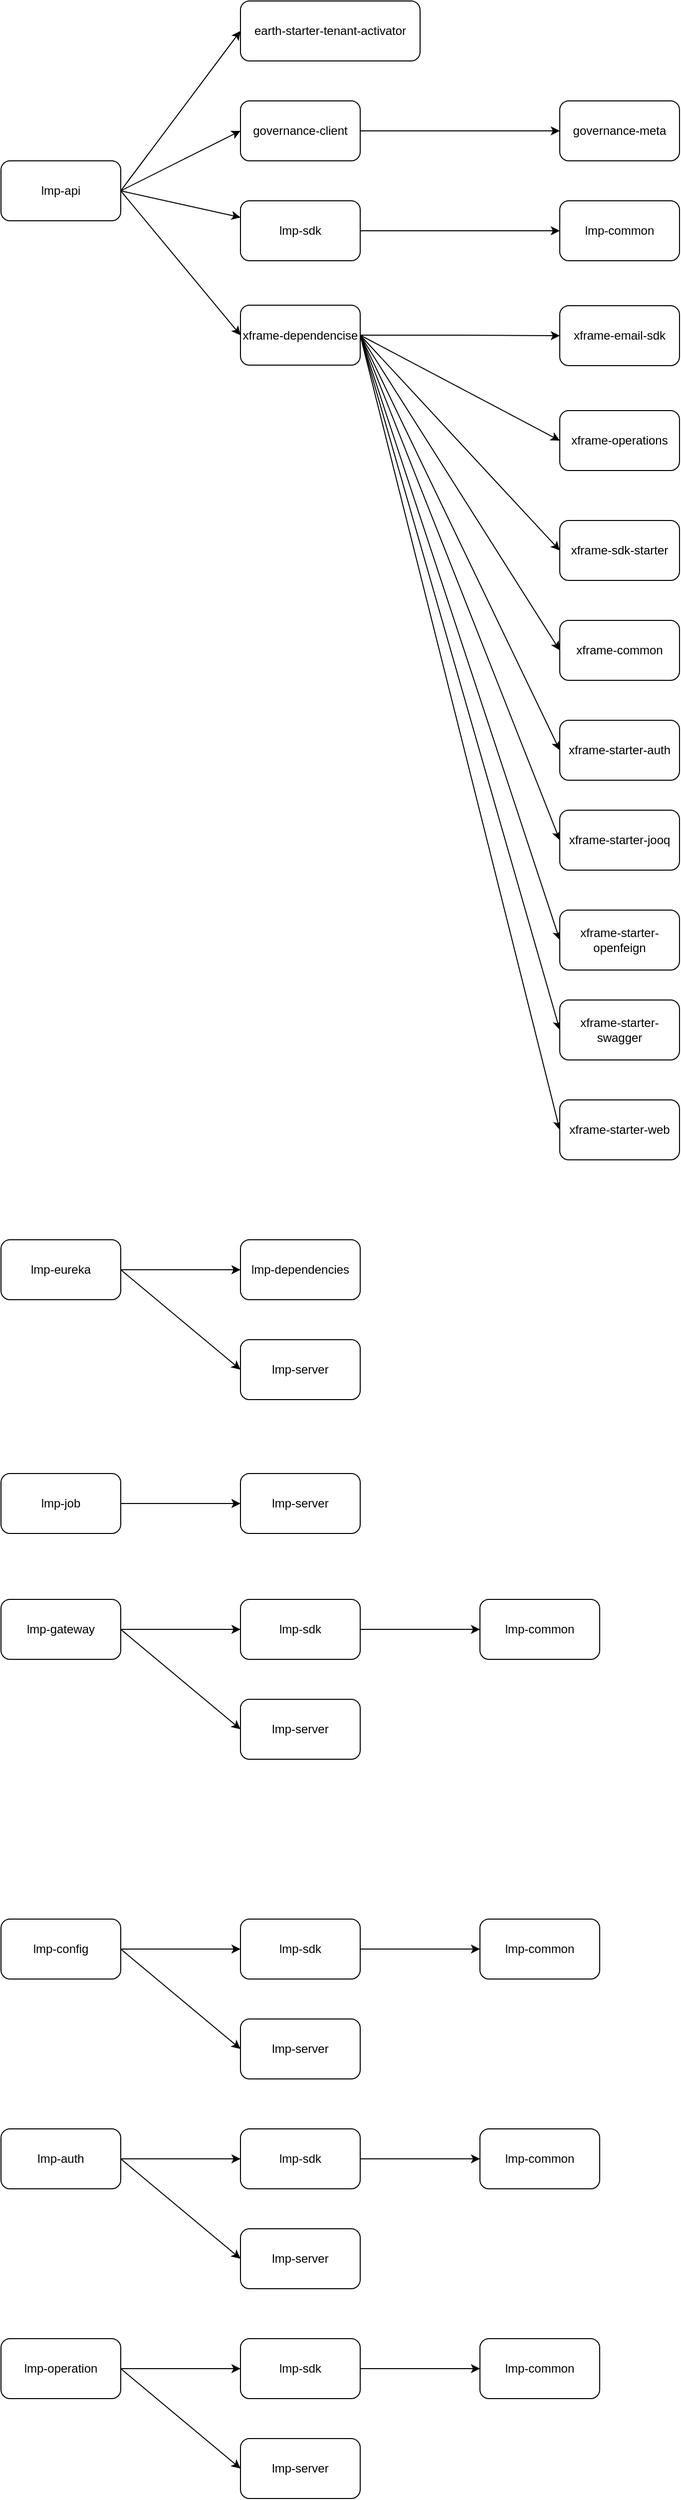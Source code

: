 <mxfile version="24.7.7">
  <diagram name="第 1 页" id="ioWE7EdjotPk2XemxLWw">
    <mxGraphModel dx="3141" dy="1132" grid="0" gridSize="10" guides="0" tooltips="1" connect="1" arrows="1" fold="1" page="1" pageScale="1" pageWidth="827" pageHeight="1169" math="0" shadow="0">
      <root>
        <mxCell id="0" />
        <mxCell id="1" parent="0" />
        <mxCell id="ENdCe34XOMe3RpwWYJYx-3" style="rounded=0;orthogonalLoop=1;jettySize=auto;html=1;exitX=1;exitY=0.5;exitDx=0;exitDy=0;entryX=0;entryY=0.5;entryDx=0;entryDy=0;" edge="1" parent="1" source="ENdCe34XOMe3RpwWYJYx-1" target="ENdCe34XOMe3RpwWYJYx-2">
          <mxGeometry relative="1" as="geometry" />
        </mxCell>
        <mxCell id="ENdCe34XOMe3RpwWYJYx-5" style="rounded=0;orthogonalLoop=1;jettySize=auto;html=1;entryX=0;entryY=0.5;entryDx=0;entryDy=0;exitX=1;exitY=0.5;exitDx=0;exitDy=0;" edge="1" parent="1" source="ENdCe34XOMe3RpwWYJYx-1" target="ENdCe34XOMe3RpwWYJYx-4">
          <mxGeometry relative="1" as="geometry" />
        </mxCell>
        <mxCell id="ENdCe34XOMe3RpwWYJYx-30" style="rounded=0;orthogonalLoop=1;jettySize=auto;html=1;exitX=1;exitY=0.5;exitDx=0;exitDy=0;" edge="1" parent="1" source="ENdCe34XOMe3RpwWYJYx-1" target="ENdCe34XOMe3RpwWYJYx-6">
          <mxGeometry relative="1" as="geometry" />
        </mxCell>
        <mxCell id="ENdCe34XOMe3RpwWYJYx-31" style="rounded=0;orthogonalLoop=1;jettySize=auto;html=1;exitX=1;exitY=0.5;exitDx=0;exitDy=0;entryX=0;entryY=0.5;entryDx=0;entryDy=0;" edge="1" parent="1" source="ENdCe34XOMe3RpwWYJYx-1" target="ENdCe34XOMe3RpwWYJYx-11">
          <mxGeometry relative="1" as="geometry" />
        </mxCell>
        <mxCell id="ENdCe34XOMe3RpwWYJYx-1" value="lmp-api" style="rounded=1;whiteSpace=wrap;html=1;" vertex="1" parent="1">
          <mxGeometry x="-40" y="440" width="120" height="60" as="geometry" />
        </mxCell>
        <mxCell id="ENdCe34XOMe3RpwWYJYx-2" value="earth-starter-tenant-activator" style="rounded=1;whiteSpace=wrap;html=1;" vertex="1" parent="1">
          <mxGeometry x="200" y="280" width="180" height="60" as="geometry" />
        </mxCell>
        <mxCell id="ENdCe34XOMe3RpwWYJYx-8" style="edgeStyle=orthogonalEdgeStyle;rounded=0;orthogonalLoop=1;jettySize=auto;html=1;exitX=1;exitY=0.5;exitDx=0;exitDy=0;" edge="1" parent="1" source="ENdCe34XOMe3RpwWYJYx-4" target="ENdCe34XOMe3RpwWYJYx-7">
          <mxGeometry relative="1" as="geometry" />
        </mxCell>
        <mxCell id="ENdCe34XOMe3RpwWYJYx-4" value="governance-client" style="rounded=1;whiteSpace=wrap;html=1;" vertex="1" parent="1">
          <mxGeometry x="200" y="380" width="120" height="60" as="geometry" />
        </mxCell>
        <mxCell id="ENdCe34XOMe3RpwWYJYx-9" style="edgeStyle=orthogonalEdgeStyle;rounded=0;orthogonalLoop=1;jettySize=auto;html=1;exitX=1;exitY=0.5;exitDx=0;exitDy=0;" edge="1" parent="1" source="ENdCe34XOMe3RpwWYJYx-6">
          <mxGeometry relative="1" as="geometry">
            <mxPoint x="520" y="510" as="targetPoint" />
          </mxGeometry>
        </mxCell>
        <mxCell id="ENdCe34XOMe3RpwWYJYx-6" value="lmp-sdk" style="rounded=1;whiteSpace=wrap;html=1;" vertex="1" parent="1">
          <mxGeometry x="200" y="480" width="120" height="60" as="geometry" />
        </mxCell>
        <mxCell id="ENdCe34XOMe3RpwWYJYx-7" value="governance-meta" style="rounded=1;whiteSpace=wrap;html=1;" vertex="1" parent="1">
          <mxGeometry x="520" y="380" width="120" height="60" as="geometry" />
        </mxCell>
        <mxCell id="ENdCe34XOMe3RpwWYJYx-10" value="lmp-common" style="rounded=1;whiteSpace=wrap;html=1;" vertex="1" parent="1">
          <mxGeometry x="520" y="480" width="120" height="60" as="geometry" />
        </mxCell>
        <mxCell id="ENdCe34XOMe3RpwWYJYx-13" style="edgeStyle=orthogonalEdgeStyle;rounded=0;orthogonalLoop=1;jettySize=auto;html=1;exitX=1;exitY=0.5;exitDx=0;exitDy=0;" edge="1" parent="1" source="ENdCe34XOMe3RpwWYJYx-11" target="ENdCe34XOMe3RpwWYJYx-12">
          <mxGeometry relative="1" as="geometry" />
        </mxCell>
        <mxCell id="ENdCe34XOMe3RpwWYJYx-22" style="rounded=0;orthogonalLoop=1;jettySize=auto;html=1;exitX=1;exitY=0.5;exitDx=0;exitDy=0;entryX=0;entryY=0.5;entryDx=0;entryDy=0;" edge="1" parent="1" source="ENdCe34XOMe3RpwWYJYx-11" target="ENdCe34XOMe3RpwWYJYx-14">
          <mxGeometry relative="1" as="geometry" />
        </mxCell>
        <mxCell id="ENdCe34XOMe3RpwWYJYx-23" style="rounded=0;orthogonalLoop=1;jettySize=auto;html=1;exitX=1;exitY=0.5;exitDx=0;exitDy=0;entryX=0;entryY=0.5;entryDx=0;entryDy=0;" edge="1" parent="1" source="ENdCe34XOMe3RpwWYJYx-11" target="ENdCe34XOMe3RpwWYJYx-15">
          <mxGeometry relative="1" as="geometry" />
        </mxCell>
        <mxCell id="ENdCe34XOMe3RpwWYJYx-24" style="rounded=0;orthogonalLoop=1;jettySize=auto;html=1;exitX=1;exitY=0.5;exitDx=0;exitDy=0;entryX=0;entryY=0.5;entryDx=0;entryDy=0;" edge="1" parent="1" source="ENdCe34XOMe3RpwWYJYx-11" target="ENdCe34XOMe3RpwWYJYx-20">
          <mxGeometry relative="1" as="geometry" />
        </mxCell>
        <mxCell id="ENdCe34XOMe3RpwWYJYx-25" style="rounded=0;orthogonalLoop=1;jettySize=auto;html=1;exitX=1;exitY=0.5;exitDx=0;exitDy=0;entryX=0;entryY=0.5;entryDx=0;entryDy=0;" edge="1" parent="1" source="ENdCe34XOMe3RpwWYJYx-11" target="ENdCe34XOMe3RpwWYJYx-21">
          <mxGeometry relative="1" as="geometry" />
        </mxCell>
        <mxCell id="ENdCe34XOMe3RpwWYJYx-26" style="rounded=0;orthogonalLoop=1;jettySize=auto;html=1;exitX=1;exitY=0.5;exitDx=0;exitDy=0;entryX=0;entryY=0.5;entryDx=0;entryDy=0;" edge="1" parent="1" source="ENdCe34XOMe3RpwWYJYx-11" target="ENdCe34XOMe3RpwWYJYx-18">
          <mxGeometry relative="1" as="geometry" />
        </mxCell>
        <mxCell id="ENdCe34XOMe3RpwWYJYx-27" style="rounded=0;orthogonalLoop=1;jettySize=auto;html=1;exitX=1;exitY=0.5;exitDx=0;exitDy=0;entryX=0;entryY=0.5;entryDx=0;entryDy=0;" edge="1" parent="1" source="ENdCe34XOMe3RpwWYJYx-11" target="ENdCe34XOMe3RpwWYJYx-16">
          <mxGeometry relative="1" as="geometry" />
        </mxCell>
        <mxCell id="ENdCe34XOMe3RpwWYJYx-28" style="rounded=0;orthogonalLoop=1;jettySize=auto;html=1;exitX=1;exitY=0.5;exitDx=0;exitDy=0;entryX=0;entryY=0.5;entryDx=0;entryDy=0;" edge="1" parent="1" source="ENdCe34XOMe3RpwWYJYx-11" target="ENdCe34XOMe3RpwWYJYx-17">
          <mxGeometry relative="1" as="geometry" />
        </mxCell>
        <mxCell id="ENdCe34XOMe3RpwWYJYx-29" style="rounded=0;orthogonalLoop=1;jettySize=auto;html=1;exitX=1;exitY=0.5;exitDx=0;exitDy=0;entryX=0;entryY=0.5;entryDx=0;entryDy=0;" edge="1" parent="1" source="ENdCe34XOMe3RpwWYJYx-11" target="ENdCe34XOMe3RpwWYJYx-19">
          <mxGeometry relative="1" as="geometry" />
        </mxCell>
        <mxCell id="ENdCe34XOMe3RpwWYJYx-11" value="xframe-dependencise" style="rounded=1;whiteSpace=wrap;html=1;" vertex="1" parent="1">
          <mxGeometry x="200" y="584.5" width="120" height="60" as="geometry" />
        </mxCell>
        <mxCell id="ENdCe34XOMe3RpwWYJYx-12" value="xframe-email-sdk" style="rounded=1;whiteSpace=wrap;html=1;" vertex="1" parent="1">
          <mxGeometry x="520" y="585" width="120" height="60" as="geometry" />
        </mxCell>
        <mxCell id="ENdCe34XOMe3RpwWYJYx-14" value="xframe-operations" style="rounded=1;whiteSpace=wrap;html=1;" vertex="1" parent="1">
          <mxGeometry x="520" y="690" width="120" height="60" as="geometry" />
        </mxCell>
        <mxCell id="ENdCe34XOMe3RpwWYJYx-15" value="xframe-sdk-starter" style="rounded=1;whiteSpace=wrap;html=1;" vertex="1" parent="1">
          <mxGeometry x="520" y="800" width="120" height="60" as="geometry" />
        </mxCell>
        <mxCell id="ENdCe34XOMe3RpwWYJYx-16" value="xframe-starter-openfeign" style="rounded=1;whiteSpace=wrap;html=1;" vertex="1" parent="1">
          <mxGeometry x="520" y="1190" width="120" height="60" as="geometry" />
        </mxCell>
        <mxCell id="ENdCe34XOMe3RpwWYJYx-17" value="xframe-starter-swagger" style="rounded=1;whiteSpace=wrap;html=1;" vertex="1" parent="1">
          <mxGeometry x="520" y="1280" width="120" height="60" as="geometry" />
        </mxCell>
        <mxCell id="ENdCe34XOMe3RpwWYJYx-18" value="xframe-starter-jooq" style="rounded=1;whiteSpace=wrap;html=1;" vertex="1" parent="1">
          <mxGeometry x="520" y="1090" width="120" height="60" as="geometry" />
        </mxCell>
        <mxCell id="ENdCe34XOMe3RpwWYJYx-19" value="xframe-starter-web" style="rounded=1;whiteSpace=wrap;html=1;" vertex="1" parent="1">
          <mxGeometry x="520" y="1380" width="120" height="60" as="geometry" />
        </mxCell>
        <mxCell id="ENdCe34XOMe3RpwWYJYx-20" value="xframe-common" style="rounded=1;whiteSpace=wrap;html=1;" vertex="1" parent="1">
          <mxGeometry x="520" y="900" width="120" height="60" as="geometry" />
        </mxCell>
        <mxCell id="ENdCe34XOMe3RpwWYJYx-21" value="xframe-starter-auth" style="rounded=1;whiteSpace=wrap;html=1;" vertex="1" parent="1">
          <mxGeometry x="520" y="1000" width="120" height="60" as="geometry" />
        </mxCell>
        <mxCell id="ENdCe34XOMe3RpwWYJYx-34" value="" style="edgeStyle=orthogonalEdgeStyle;rounded=0;orthogonalLoop=1;jettySize=auto;html=1;entryX=0;entryY=0.5;entryDx=0;entryDy=0;" edge="1" parent="1" source="ENdCe34XOMe3RpwWYJYx-32" target="ENdCe34XOMe3RpwWYJYx-35">
          <mxGeometry relative="1" as="geometry">
            <mxPoint x="160" y="1550" as="targetPoint" />
          </mxGeometry>
        </mxCell>
        <mxCell id="ENdCe34XOMe3RpwWYJYx-37" style="rounded=0;orthogonalLoop=1;jettySize=auto;html=1;exitX=1;exitY=0.5;exitDx=0;exitDy=0;entryX=0;entryY=0.5;entryDx=0;entryDy=0;" edge="1" parent="1" source="ENdCe34XOMe3RpwWYJYx-32" target="ENdCe34XOMe3RpwWYJYx-36">
          <mxGeometry relative="1" as="geometry" />
        </mxCell>
        <mxCell id="ENdCe34XOMe3RpwWYJYx-32" value="lmp-eureka" style="rounded=1;whiteSpace=wrap;html=1;" vertex="1" parent="1">
          <mxGeometry x="-40" y="1520" width="120" height="60" as="geometry" />
        </mxCell>
        <mxCell id="ENdCe34XOMe3RpwWYJYx-35" value="&lt;div&gt;lmp-dependencies&lt;/div&gt;" style="rounded=1;whiteSpace=wrap;html=1;" vertex="1" parent="1">
          <mxGeometry x="200" y="1520" width="120" height="60" as="geometry" />
        </mxCell>
        <mxCell id="ENdCe34XOMe3RpwWYJYx-36" value="lmp-server" style="rounded=1;whiteSpace=wrap;html=1;" vertex="1" parent="1">
          <mxGeometry x="200" y="1620" width="120" height="60" as="geometry" />
        </mxCell>
        <mxCell id="ENdCe34XOMe3RpwWYJYx-38" value="" style="edgeStyle=orthogonalEdgeStyle;rounded=0;orthogonalLoop=1;jettySize=auto;html=1;entryX=0;entryY=0.5;entryDx=0;entryDy=0;" edge="1" parent="1" source="ENdCe34XOMe3RpwWYJYx-40" target="ENdCe34XOMe3RpwWYJYx-41">
          <mxGeometry relative="1" as="geometry">
            <mxPoint x="160" y="1784" as="targetPoint" />
          </mxGeometry>
        </mxCell>
        <mxCell id="ENdCe34XOMe3RpwWYJYx-40" value="lmp-job" style="rounded=1;whiteSpace=wrap;html=1;" vertex="1" parent="1">
          <mxGeometry x="-40" y="1754" width="120" height="60" as="geometry" />
        </mxCell>
        <mxCell id="ENdCe34XOMe3RpwWYJYx-41" value="lmp-server" style="rounded=1;whiteSpace=wrap;html=1;" vertex="1" parent="1">
          <mxGeometry x="200" y="1754" width="120" height="60" as="geometry" />
        </mxCell>
        <mxCell id="ENdCe34XOMe3RpwWYJYx-48" style="rounded=0;orthogonalLoop=1;jettySize=auto;html=1;exitX=1;exitY=0.5;exitDx=0;exitDy=0;entryX=0;entryY=0.5;entryDx=0;entryDy=0;" edge="1" parent="1" source="ENdCe34XOMe3RpwWYJYx-44" target="ENdCe34XOMe3RpwWYJYx-46">
          <mxGeometry relative="1" as="geometry" />
        </mxCell>
        <mxCell id="ENdCe34XOMe3RpwWYJYx-49" style="rounded=0;orthogonalLoop=1;jettySize=auto;html=1;exitX=1;exitY=0.5;exitDx=0;exitDy=0;entryX=0;entryY=0.5;entryDx=0;entryDy=0;" edge="1" parent="1" source="ENdCe34XOMe3RpwWYJYx-44" target="ENdCe34XOMe3RpwWYJYx-47">
          <mxGeometry relative="1" as="geometry" />
        </mxCell>
        <mxCell id="ENdCe34XOMe3RpwWYJYx-44" value="lmp-gateway" style="rounded=1;whiteSpace=wrap;html=1;" vertex="1" parent="1">
          <mxGeometry x="-40" y="1880" width="120" height="60" as="geometry" />
        </mxCell>
        <mxCell id="ENdCe34XOMe3RpwWYJYx-51" style="edgeStyle=orthogonalEdgeStyle;rounded=0;orthogonalLoop=1;jettySize=auto;html=1;exitX=1;exitY=0.5;exitDx=0;exitDy=0;" edge="1" parent="1" source="ENdCe34XOMe3RpwWYJYx-46" target="ENdCe34XOMe3RpwWYJYx-50">
          <mxGeometry relative="1" as="geometry" />
        </mxCell>
        <mxCell id="ENdCe34XOMe3RpwWYJYx-46" value="&lt;div&gt;lmp-sdk&lt;/div&gt;" style="rounded=1;whiteSpace=wrap;html=1;" vertex="1" parent="1">
          <mxGeometry x="200" y="1880" width="120" height="60" as="geometry" />
        </mxCell>
        <mxCell id="ENdCe34XOMe3RpwWYJYx-47" value="&lt;div&gt;lmp-server&lt;/div&gt;" style="rounded=1;whiteSpace=wrap;html=1;" vertex="1" parent="1">
          <mxGeometry x="200" y="1980" width="120" height="60" as="geometry" />
        </mxCell>
        <mxCell id="ENdCe34XOMe3RpwWYJYx-50" value="&lt;div&gt;lmp-common&lt;/div&gt;" style="rounded=1;whiteSpace=wrap;html=1;" vertex="1" parent="1">
          <mxGeometry x="440" y="1880" width="120" height="60" as="geometry" />
        </mxCell>
        <mxCell id="ENdCe34XOMe3RpwWYJYx-55" style="rounded=0;orthogonalLoop=1;jettySize=auto;html=1;exitX=1;exitY=0.5;exitDx=0;exitDy=0;entryX=0;entryY=0.5;entryDx=0;entryDy=0;" edge="1" parent="1" source="ENdCe34XOMe3RpwWYJYx-57" target="ENdCe34XOMe3RpwWYJYx-60">
          <mxGeometry relative="1" as="geometry" />
        </mxCell>
        <mxCell id="ENdCe34XOMe3RpwWYJYx-56" style="rounded=0;orthogonalLoop=1;jettySize=auto;html=1;exitX=1;exitY=0.5;exitDx=0;exitDy=0;entryX=0;entryY=0.5;entryDx=0;entryDy=0;" edge="1" parent="1" source="ENdCe34XOMe3RpwWYJYx-57" target="ENdCe34XOMe3RpwWYJYx-61">
          <mxGeometry relative="1" as="geometry" />
        </mxCell>
        <mxCell id="ENdCe34XOMe3RpwWYJYx-57" value="lmp-config" style="rounded=1;whiteSpace=wrap;html=1;" vertex="1" parent="1">
          <mxGeometry x="-40" y="2200" width="120" height="60" as="geometry" />
        </mxCell>
        <mxCell id="ENdCe34XOMe3RpwWYJYx-59" style="edgeStyle=orthogonalEdgeStyle;rounded=0;orthogonalLoop=1;jettySize=auto;html=1;exitX=1;exitY=0.5;exitDx=0;exitDy=0;" edge="1" parent="1" source="ENdCe34XOMe3RpwWYJYx-60" target="ENdCe34XOMe3RpwWYJYx-62">
          <mxGeometry relative="1" as="geometry" />
        </mxCell>
        <mxCell id="ENdCe34XOMe3RpwWYJYx-60" value="&lt;div&gt;lmp-sdk&lt;/div&gt;" style="rounded=1;whiteSpace=wrap;html=1;" vertex="1" parent="1">
          <mxGeometry x="200" y="2200" width="120" height="60" as="geometry" />
        </mxCell>
        <mxCell id="ENdCe34XOMe3RpwWYJYx-61" value="&lt;div&gt;lmp-server&lt;/div&gt;" style="rounded=1;whiteSpace=wrap;html=1;" vertex="1" parent="1">
          <mxGeometry x="200" y="2300" width="120" height="60" as="geometry" />
        </mxCell>
        <mxCell id="ENdCe34XOMe3RpwWYJYx-62" value="&lt;div&gt;lmp-common&lt;/div&gt;" style="rounded=1;whiteSpace=wrap;html=1;" vertex="1" parent="1">
          <mxGeometry x="440" y="2200" width="120" height="60" as="geometry" />
        </mxCell>
        <mxCell id="ENdCe34XOMe3RpwWYJYx-63" style="rounded=0;orthogonalLoop=1;jettySize=auto;html=1;exitX=1;exitY=0.5;exitDx=0;exitDy=0;entryX=0;entryY=0.5;entryDx=0;entryDy=0;" edge="1" parent="1" source="ENdCe34XOMe3RpwWYJYx-65" target="ENdCe34XOMe3RpwWYJYx-67">
          <mxGeometry relative="1" as="geometry" />
        </mxCell>
        <mxCell id="ENdCe34XOMe3RpwWYJYx-64" style="rounded=0;orthogonalLoop=1;jettySize=auto;html=1;exitX=1;exitY=0.5;exitDx=0;exitDy=0;entryX=0;entryY=0.5;entryDx=0;entryDy=0;" edge="1" parent="1" source="ENdCe34XOMe3RpwWYJYx-65" target="ENdCe34XOMe3RpwWYJYx-68">
          <mxGeometry relative="1" as="geometry" />
        </mxCell>
        <mxCell id="ENdCe34XOMe3RpwWYJYx-65" value="lmp-auth" style="rounded=1;whiteSpace=wrap;html=1;" vertex="1" parent="1">
          <mxGeometry x="-40" y="2410" width="120" height="60" as="geometry" />
        </mxCell>
        <mxCell id="ENdCe34XOMe3RpwWYJYx-66" style="edgeStyle=orthogonalEdgeStyle;rounded=0;orthogonalLoop=1;jettySize=auto;html=1;exitX=1;exitY=0.5;exitDx=0;exitDy=0;" edge="1" parent="1" source="ENdCe34XOMe3RpwWYJYx-67" target="ENdCe34XOMe3RpwWYJYx-69">
          <mxGeometry relative="1" as="geometry" />
        </mxCell>
        <mxCell id="ENdCe34XOMe3RpwWYJYx-67" value="&lt;div&gt;lmp-sdk&lt;/div&gt;" style="rounded=1;whiteSpace=wrap;html=1;" vertex="1" parent="1">
          <mxGeometry x="200" y="2410" width="120" height="60" as="geometry" />
        </mxCell>
        <mxCell id="ENdCe34XOMe3RpwWYJYx-68" value="&lt;div&gt;lmp-server&lt;/div&gt;" style="rounded=1;whiteSpace=wrap;html=1;" vertex="1" parent="1">
          <mxGeometry x="200" y="2510" width="120" height="60" as="geometry" />
        </mxCell>
        <mxCell id="ENdCe34XOMe3RpwWYJYx-69" value="&lt;div&gt;lmp-common&lt;/div&gt;" style="rounded=1;whiteSpace=wrap;html=1;" vertex="1" parent="1">
          <mxGeometry x="440" y="2410" width="120" height="60" as="geometry" />
        </mxCell>
        <mxCell id="ENdCe34XOMe3RpwWYJYx-70" style="rounded=0;orthogonalLoop=1;jettySize=auto;html=1;exitX=1;exitY=0.5;exitDx=0;exitDy=0;entryX=0;entryY=0.5;entryDx=0;entryDy=0;" edge="1" parent="1" source="ENdCe34XOMe3RpwWYJYx-72" target="ENdCe34XOMe3RpwWYJYx-74">
          <mxGeometry relative="1" as="geometry" />
        </mxCell>
        <mxCell id="ENdCe34XOMe3RpwWYJYx-71" style="rounded=0;orthogonalLoop=1;jettySize=auto;html=1;exitX=1;exitY=0.5;exitDx=0;exitDy=0;entryX=0;entryY=0.5;entryDx=0;entryDy=0;" edge="1" parent="1" source="ENdCe34XOMe3RpwWYJYx-72" target="ENdCe34XOMe3RpwWYJYx-75">
          <mxGeometry relative="1" as="geometry" />
        </mxCell>
        <mxCell id="ENdCe34XOMe3RpwWYJYx-72" value="lmp-operation" style="rounded=1;whiteSpace=wrap;html=1;" vertex="1" parent="1">
          <mxGeometry x="-40" y="2620" width="120" height="60" as="geometry" />
        </mxCell>
        <mxCell id="ENdCe34XOMe3RpwWYJYx-73" style="edgeStyle=orthogonalEdgeStyle;rounded=0;orthogonalLoop=1;jettySize=auto;html=1;exitX=1;exitY=0.5;exitDx=0;exitDy=0;" edge="1" parent="1" source="ENdCe34XOMe3RpwWYJYx-74" target="ENdCe34XOMe3RpwWYJYx-76">
          <mxGeometry relative="1" as="geometry" />
        </mxCell>
        <mxCell id="ENdCe34XOMe3RpwWYJYx-74" value="&lt;div&gt;lmp-sdk&lt;/div&gt;" style="rounded=1;whiteSpace=wrap;html=1;" vertex="1" parent="1">
          <mxGeometry x="200" y="2620" width="120" height="60" as="geometry" />
        </mxCell>
        <mxCell id="ENdCe34XOMe3RpwWYJYx-75" value="&lt;div&gt;lmp-server&lt;/div&gt;" style="rounded=1;whiteSpace=wrap;html=1;" vertex="1" parent="1">
          <mxGeometry x="200" y="2720" width="120" height="60" as="geometry" />
        </mxCell>
        <mxCell id="ENdCe34XOMe3RpwWYJYx-76" value="&lt;div&gt;lmp-common&lt;/div&gt;" style="rounded=1;whiteSpace=wrap;html=1;" vertex="1" parent="1">
          <mxGeometry x="440" y="2620" width="120" height="60" as="geometry" />
        </mxCell>
      </root>
    </mxGraphModel>
  </diagram>
</mxfile>
